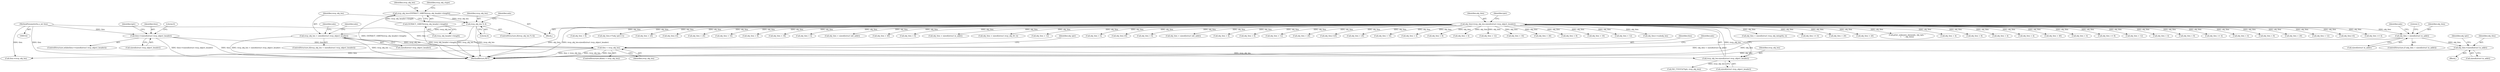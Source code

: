 digraph "0_tcpdump_3c8a2b0e91d8d8947e89384dacf6b54673083e71@API" {
"1000617" [label="(Call,obj_tlen-=sizeof(struct in_addr))"];
"1000600" [label="(Call,obj_tlen < sizeof(struct in_addr))"];
"1000318" [label="(Call,obj_tlen=rsvp_obj_len-sizeof(struct rsvp_object_header))"];
"1000320" [label="(Call,rsvp_obj_len-sizeof(struct rsvp_object_header))"];
"1000299" [label="(Call,tlen < rsvp_obj_len)"];
"1000170" [label="(Call,tlen>=sizeof(struct rsvp_object_header))"];
"1000148" [label="(MethodParameterIn,u_int tlen)"];
"1000213" [label="(Call,rsvp_obj_len < sizeof(struct rsvp_object_header))"];
"1000197" [label="(Call,rsvp_obj_len % 4)"];
"1000185" [label="(Call,rsvp_obj_len=EXTRACT_16BITS(rsvp_obj_header->length))"];
"1000187" [label="(Call,EXTRACT_16BITS(rsvp_obj_header->length))"];
"1000326" [label="(Call,ND_TTEST2(*tptr, rsvp_obj_len))"];
"1003388" [label="(MethodReturn,RET)"];
"1002710" [label="(Call,obj_tlen-=8)"];
"1000199" [label="(Literal,4)"];
"1000197" [label="(Call,rsvp_obj_len % 4)"];
"1000298" [label="(ControlStructure,if(tlen < rsvp_obj_len))"];
"1002135" [label="(Call,obj_tlen < 8)"];
"1000622" [label="(Identifier,obj_tptr)"];
"1000628" [label="(Call,obj_tlen < sizeof(struct in6_addr))"];
"1001576" [label="(Call,obj_tlen < 4)"];
"1002630" [label="(Call,obj_tlen < 8)"];
"1000555" [label="(Call,obj_tlen < 12)"];
"1000187" [label="(Call,EXTRACT_16BITS(rsvp_obj_header->length))"];
"1002720" [label="(Call,obj_tlen < 20)"];
"1002780" [label="(Call,obj_tlen-=20)"];
"1000895" [label="(Call,obj_tlen < 20)"];
"1000313" [label="(Identifier,obj_tptr)"];
"1002480" [label="(Call,obj_tlen < 16)"];
"1000601" [label="(Identifier,obj_tlen)"];
"1000188" [label="(Call,rsvp_obj_header->length)"];
"1003265" [label="(Call,obj_tlen < 4)"];
"1000968" [label="(Call,obj_tlen < 8)"];
"1001985" [label="(Call,obj_tlen < 4)"];
"1001077" [label="(Call,obj_tlen < 12)"];
"1002328" [label="(Call,obj_tlen < 16)"];
"1003359" [label="(Call,tlen-=rsvp_obj_len)"];
"1000212" [label="(ControlStructure,if(rsvp_obj_len < sizeof(struct rsvp_object_header)))"];
"1000174" [label="(Block,)"];
"1000597" [label="(Block,)"];
"1000236" [label="(Identifier,ndo)"];
"1000319" [label="(Identifier,obj_tlen)"];
"1000322" [label="(Call,sizeof(struct rsvp_object_header))"];
"1000483" [label="(Call,obj_tlen < 26)"];
"1001538" [label="(Call,obj_tlen < 8)"];
"1000998" [label="(Call,obj_tlen < 16)"];
"1000172" [label="(Call,sizeof(struct rsvp_object_header))"];
"1000618" [label="(Identifier,obj_tlen)"];
"1003189" [label="(Call,obj_tlen < 12)"];
"1001885" [label="(Call,obj_tlen+=subobj_len)"];
"1000617" [label="(Call,obj_tlen-=sizeof(struct in_addr))"];
"1002974" [label="(Call,obj_tlen < sizeof(struct rsvp_obj_integrity_t))"];
"1000733" [label="(Call,obj_tlen >= 4)"];
"1002195" [label="(Call,obj_tlen < 20)"];
"1000169" [label="(ControlStructure,while(tlen>=sizeof(struct rsvp_object_header)))"];
"1002225" [label="(Call,obj_tlen < 20)"];
"1003329" [label="(Call,print_unknown_data(ndo, obj_tptr, \"\n\t    \", obj_tlen))"];
"1003153" [label="(Call,obj_tlen < 4)"];
"1002298" [label="(Call,obj_tlen < 8)"];
"1003117" [label="(Call,obj_tlen < 4)"];
"1000299" [label="(Call,tlen < rsvp_obj_len)"];
"1000599" [label="(ControlStructure,if (obj_tlen < sizeof(struct in_addr)))"];
"1001237" [label="(Call,obj_tlen < 4)"];
"1002255" [label="(Call,obj_tlen < 40)"];
"1000328" [label="(Identifier,tptr)"];
"1003363" [label="(Literal,0)"];
"1000300" [label="(Identifier,tlen)"];
"1002020" [label="(Call,obj_tlen < 4)"];
"1000186" [label="(Identifier,rsvp_obj_len)"];
"1000320" [label="(Call,rsvp_obj_len-sizeof(struct rsvp_object_header))"];
"1002562" [label="(Call,obj_tlen >= 8)"];
"1000779" [label="(Call,obj_tlen < 12)"];
"1002798" [label="(Call,obj_tlen < 4)"];
"1001500" [label="(Call,obj_tlen < 8)"];
"1001050" [label="(Call,obj_tlen >= 4)"];
"1000824" [label="(Call,obj_tlen < 4)"];
"1002913" [label="(Call,obj_tlen < 8)"];
"1000198" [label="(Identifier,rsvp_obj_len)"];
"1000192" [label="(Identifier,rsvp_obj_ctype)"];
"1002165" [label="(Call,obj_tlen < 20)"];
"1001160" [label="(Call,obj_tlen < 12)"];
"1002611" [label="(Call,obj_tlen-=4)"];
"1000214" [label="(Identifier,rsvp_obj_len)"];
"1000609" [label="(Identifier,ndo)"];
"1000185" [label="(Call,rsvp_obj_len=EXTRACT_16BITS(rsvp_obj_header->length))"];
"1000203" [label="(Identifier,ndo)"];
"1000177" [label="(Identifier,tptr)"];
"1000171" [label="(Identifier,tlen)"];
"1001309" [label="(Call,obj_tlen >= 4)"];
"1000619" [label="(Call,sizeof(struct in_addr))"];
"1000305" [label="(Identifier,ndo)"];
"1001907" [label="(Call,obj_tlen < 8)"];
"1001475" [label="(Call,obj_tlen-=*(obj_tptr+1))"];
"1001943" [label="(Call,obj_tlen < 20)"];
"1003219" [label="(Call,obj_tlen-=4)"];
"1000394" [label="(Call,obj_tlen < 20)"];
"1003290" [label="(Call,obj_tlen < 16)"];
"1000600" [label="(Call,obj_tlen < sizeof(struct in_addr))"];
"1000220" [label="(Identifier,ndo)"];
"1000170" [label="(Call,tlen>=sizeof(struct rsvp_object_header))"];
"1000602" [label="(Call,sizeof(struct in_addr))"];
"1000347" [label="(Call,obj_tlen < 8)"];
"1000447" [label="(Call,obj_tlen < 36)"];
"1001683" [label="(Call,obj_tlen < 4)"];
"1000196" [label="(ControlStructure,if(rsvp_obj_len % 4))"];
"1000693" [label="(Call,obj_tlen < sizeof(struct in6_addr))"];
"1000925" [label="(Call,obj_tlen < 40)"];
"1000213" [label="(Call,rsvp_obj_len < sizeof(struct rsvp_object_header))"];
"1000865" [label="(Call,obj_tlen < 8)"];
"1000301" [label="(Identifier,rsvp_obj_len)"];
"1000318" [label="(Call,obj_tlen=rsvp_obj_len-sizeof(struct rsvp_object_header))"];
"1000606" [label="(Literal,1)"];
"1000665" [label="(Call,obj_tlen < sizeof(struct in_addr))"];
"1002397" [label="(Call,obj_tlen < sizeof(struct rsvp_obj_frr_t))"];
"1000321" [label="(Identifier,rsvp_obj_len)"];
"1000518" [label="(Call,obj_tlen < 12)"];
"1000148" [label="(MethodParameterIn,u_int tlen)"];
"1000755" [label="(Call,obj_tlen < 4)"];
"1000215" [label="(Call,sizeof(struct rsvp_object_header))"];
"1000617" -> "1000597"  [label="AST: "];
"1000617" -> "1000619"  [label="CFG: "];
"1000618" -> "1000617"  [label="AST: "];
"1000619" -> "1000617"  [label="AST: "];
"1000622" -> "1000617"  [label="CFG: "];
"1000617" -> "1003388"  [label="DDG: obj_tlen"];
"1000600" -> "1000617"  [label="DDG: obj_tlen"];
"1000600" -> "1000599"  [label="AST: "];
"1000600" -> "1000602"  [label="CFG: "];
"1000601" -> "1000600"  [label="AST: "];
"1000602" -> "1000600"  [label="AST: "];
"1000606" -> "1000600"  [label="CFG: "];
"1000609" -> "1000600"  [label="CFG: "];
"1000600" -> "1003388"  [label="DDG: obj_tlen < sizeof(struct in_addr)"];
"1000600" -> "1003388"  [label="DDG: obj_tlen"];
"1000318" -> "1000600"  [label="DDG: obj_tlen"];
"1000318" -> "1000174"  [label="AST: "];
"1000318" -> "1000320"  [label="CFG: "];
"1000319" -> "1000318"  [label="AST: "];
"1000320" -> "1000318"  [label="AST: "];
"1000328" -> "1000318"  [label="CFG: "];
"1000318" -> "1003388"  [label="DDG: obj_tlen"];
"1000318" -> "1003388"  [label="DDG: rsvp_obj_len-sizeof(struct rsvp_object_header)"];
"1000320" -> "1000318"  [label="DDG: rsvp_obj_len"];
"1000318" -> "1000347"  [label="DDG: obj_tlen"];
"1000318" -> "1000394"  [label="DDG: obj_tlen"];
"1000318" -> "1000447"  [label="DDG: obj_tlen"];
"1000318" -> "1000483"  [label="DDG: obj_tlen"];
"1000318" -> "1000518"  [label="DDG: obj_tlen"];
"1000318" -> "1000555"  [label="DDG: obj_tlen"];
"1000318" -> "1000628"  [label="DDG: obj_tlen"];
"1000318" -> "1000665"  [label="DDG: obj_tlen"];
"1000318" -> "1000693"  [label="DDG: obj_tlen"];
"1000318" -> "1000733"  [label="DDG: obj_tlen"];
"1000318" -> "1000755"  [label="DDG: obj_tlen"];
"1000318" -> "1000779"  [label="DDG: obj_tlen"];
"1000318" -> "1000824"  [label="DDG: obj_tlen"];
"1000318" -> "1000865"  [label="DDG: obj_tlen"];
"1000318" -> "1000895"  [label="DDG: obj_tlen"];
"1000318" -> "1000925"  [label="DDG: obj_tlen"];
"1000318" -> "1000968"  [label="DDG: obj_tlen"];
"1000318" -> "1000998"  [label="DDG: obj_tlen"];
"1000318" -> "1001050"  [label="DDG: obj_tlen"];
"1000318" -> "1001077"  [label="DDG: obj_tlen"];
"1000318" -> "1001160"  [label="DDG: obj_tlen"];
"1000318" -> "1001237"  [label="DDG: obj_tlen"];
"1000318" -> "1001309"  [label="DDG: obj_tlen"];
"1000318" -> "1001475"  [label="DDG: obj_tlen"];
"1000318" -> "1001500"  [label="DDG: obj_tlen"];
"1000318" -> "1001538"  [label="DDG: obj_tlen"];
"1000318" -> "1001576"  [label="DDG: obj_tlen"];
"1000318" -> "1001683"  [label="DDG: obj_tlen"];
"1000318" -> "1001885"  [label="DDG: obj_tlen"];
"1000318" -> "1001907"  [label="DDG: obj_tlen"];
"1000318" -> "1001943"  [label="DDG: obj_tlen"];
"1000318" -> "1001985"  [label="DDG: obj_tlen"];
"1000318" -> "1002020"  [label="DDG: obj_tlen"];
"1000318" -> "1002135"  [label="DDG: obj_tlen"];
"1000318" -> "1002165"  [label="DDG: obj_tlen"];
"1000318" -> "1002195"  [label="DDG: obj_tlen"];
"1000318" -> "1002225"  [label="DDG: obj_tlen"];
"1000318" -> "1002255"  [label="DDG: obj_tlen"];
"1000318" -> "1002298"  [label="DDG: obj_tlen"];
"1000318" -> "1002328"  [label="DDG: obj_tlen"];
"1000318" -> "1002397"  [label="DDG: obj_tlen"];
"1000318" -> "1002480"  [label="DDG: obj_tlen"];
"1000318" -> "1002562"  [label="DDG: obj_tlen"];
"1000318" -> "1002611"  [label="DDG: obj_tlen"];
"1000318" -> "1002630"  [label="DDG: obj_tlen"];
"1000318" -> "1002710"  [label="DDG: obj_tlen"];
"1000318" -> "1002720"  [label="DDG: obj_tlen"];
"1000318" -> "1002780"  [label="DDG: obj_tlen"];
"1000318" -> "1002798"  [label="DDG: obj_tlen"];
"1000318" -> "1002913"  [label="DDG: obj_tlen"];
"1000318" -> "1002974"  [label="DDG: obj_tlen"];
"1000318" -> "1003117"  [label="DDG: obj_tlen"];
"1000318" -> "1003153"  [label="DDG: obj_tlen"];
"1000318" -> "1003189"  [label="DDG: obj_tlen"];
"1000318" -> "1003219"  [label="DDG: obj_tlen"];
"1000318" -> "1003265"  [label="DDG: obj_tlen"];
"1000318" -> "1003290"  [label="DDG: obj_tlen"];
"1000318" -> "1003329"  [label="DDG: obj_tlen"];
"1000320" -> "1000322"  [label="CFG: "];
"1000321" -> "1000320"  [label="AST: "];
"1000322" -> "1000320"  [label="AST: "];
"1000299" -> "1000320"  [label="DDG: rsvp_obj_len"];
"1000320" -> "1000326"  [label="DDG: rsvp_obj_len"];
"1000299" -> "1000298"  [label="AST: "];
"1000299" -> "1000301"  [label="CFG: "];
"1000300" -> "1000299"  [label="AST: "];
"1000301" -> "1000299"  [label="AST: "];
"1000305" -> "1000299"  [label="CFG: "];
"1000313" -> "1000299"  [label="CFG: "];
"1000299" -> "1003388"  [label="DDG: tlen < rsvp_obj_len"];
"1000299" -> "1003388"  [label="DDG: rsvp_obj_len"];
"1000299" -> "1003388"  [label="DDG: tlen"];
"1000170" -> "1000299"  [label="DDG: tlen"];
"1000148" -> "1000299"  [label="DDG: tlen"];
"1000213" -> "1000299"  [label="DDG: rsvp_obj_len"];
"1000299" -> "1003359"  [label="DDG: tlen"];
"1000170" -> "1000169"  [label="AST: "];
"1000170" -> "1000172"  [label="CFG: "];
"1000171" -> "1000170"  [label="AST: "];
"1000172" -> "1000170"  [label="AST: "];
"1000177" -> "1000170"  [label="CFG: "];
"1003363" -> "1000170"  [label="CFG: "];
"1000170" -> "1003388"  [label="DDG: tlen"];
"1000170" -> "1003388"  [label="DDG: tlen>=sizeof(struct rsvp_object_header)"];
"1000148" -> "1000170"  [label="DDG: tlen"];
"1000148" -> "1000142"  [label="AST: "];
"1000148" -> "1003388"  [label="DDG: tlen"];
"1000148" -> "1003359"  [label="DDG: tlen"];
"1000213" -> "1000212"  [label="AST: "];
"1000213" -> "1000215"  [label="CFG: "];
"1000214" -> "1000213"  [label="AST: "];
"1000215" -> "1000213"  [label="AST: "];
"1000220" -> "1000213"  [label="CFG: "];
"1000236" -> "1000213"  [label="CFG: "];
"1000213" -> "1003388"  [label="DDG: rsvp_obj_len"];
"1000213" -> "1003388"  [label="DDG: rsvp_obj_len < sizeof(struct rsvp_object_header)"];
"1000197" -> "1000213"  [label="DDG: rsvp_obj_len"];
"1000197" -> "1000196"  [label="AST: "];
"1000197" -> "1000199"  [label="CFG: "];
"1000198" -> "1000197"  [label="AST: "];
"1000199" -> "1000197"  [label="AST: "];
"1000203" -> "1000197"  [label="CFG: "];
"1000214" -> "1000197"  [label="CFG: "];
"1000197" -> "1003388"  [label="DDG: rsvp_obj_len % 4"];
"1000197" -> "1003388"  [label="DDG: rsvp_obj_len"];
"1000185" -> "1000197"  [label="DDG: rsvp_obj_len"];
"1000185" -> "1000174"  [label="AST: "];
"1000185" -> "1000187"  [label="CFG: "];
"1000186" -> "1000185"  [label="AST: "];
"1000187" -> "1000185"  [label="AST: "];
"1000192" -> "1000185"  [label="CFG: "];
"1000185" -> "1003388"  [label="DDG: EXTRACT_16BITS(rsvp_obj_header->length)"];
"1000187" -> "1000185"  [label="DDG: rsvp_obj_header->length"];
"1000187" -> "1000188"  [label="CFG: "];
"1000188" -> "1000187"  [label="AST: "];
"1000187" -> "1003388"  [label="DDG: rsvp_obj_header->length"];
}

